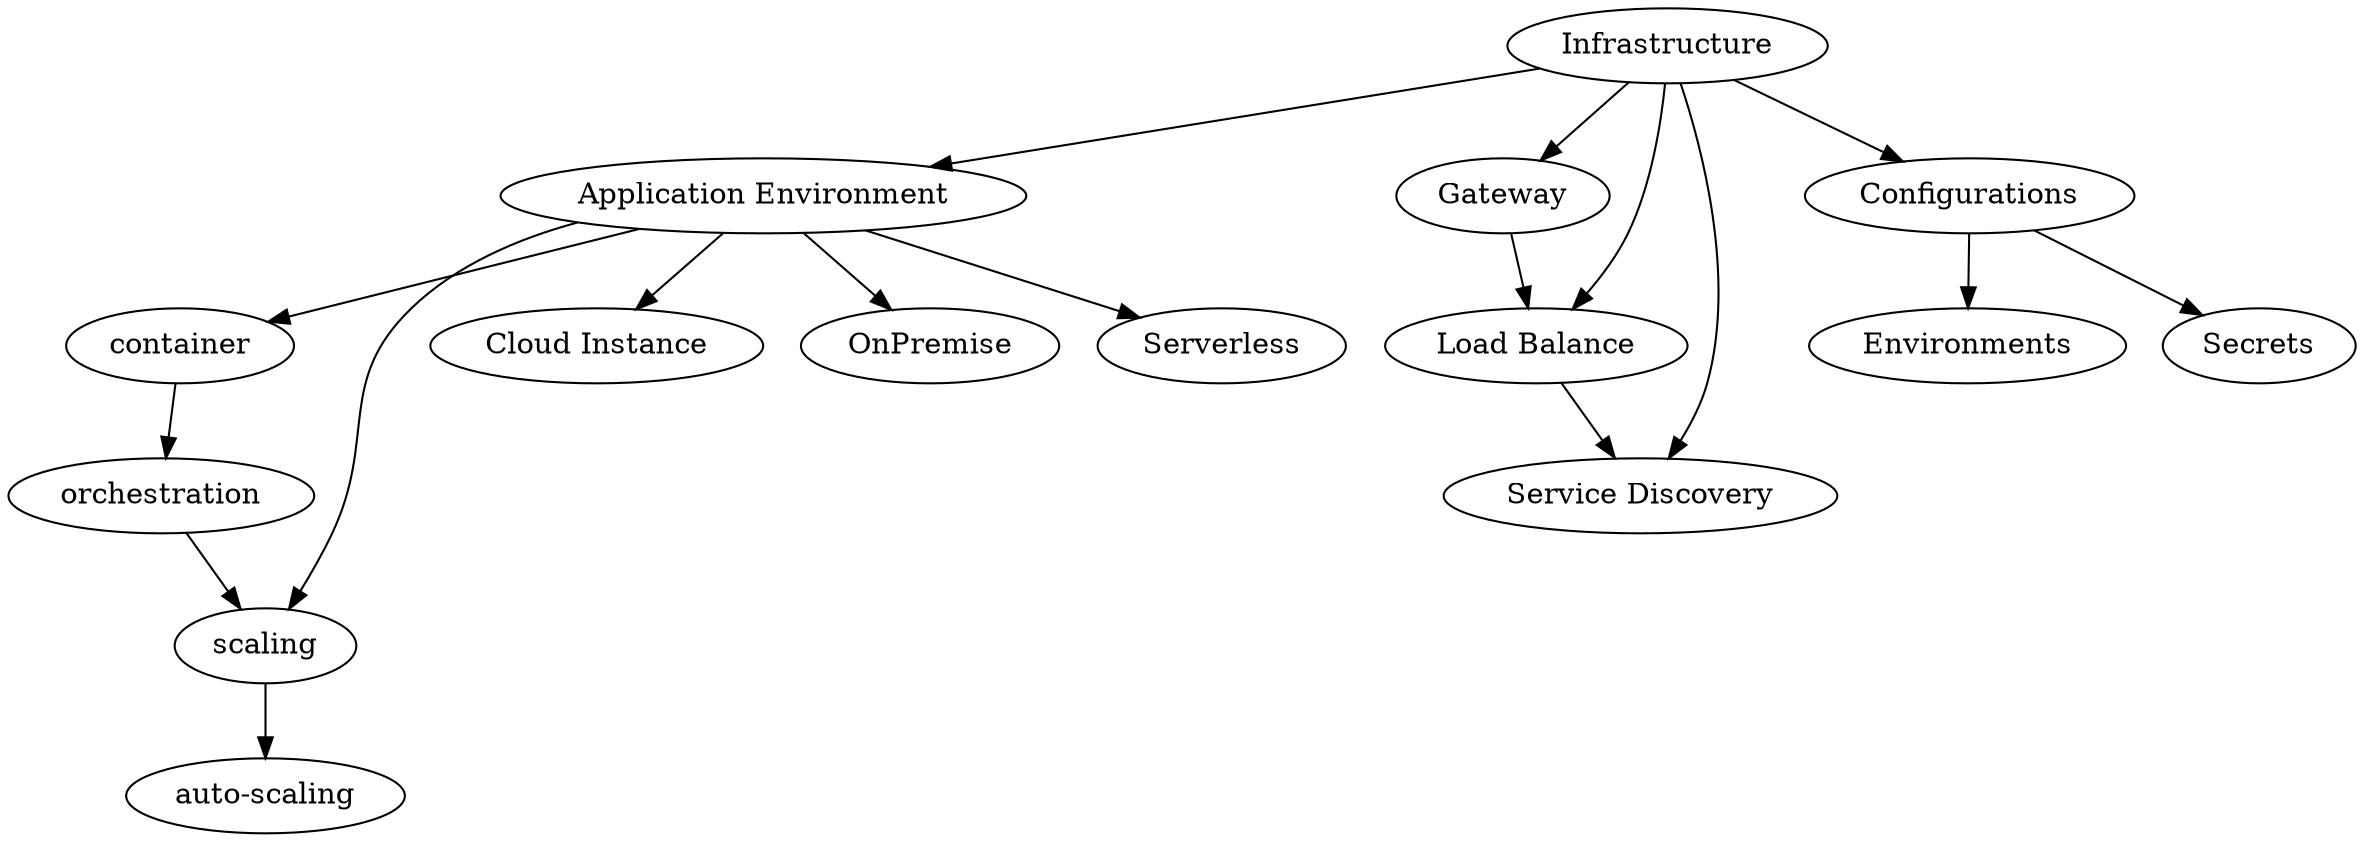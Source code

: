// Microservices Infrastructure Roadmap
digraph {
	infrastructure [label=Infrastructure]
	"application-environment" [label="Application Environment"]
	gateway [label=Gateway]
	"load-balance" [label="Load Balance"]
	"service-discovery" [label="Service Discovery"]
	configuration [label=Configurations]
	infrastructure -> "application-environment"
	infrastructure -> gateway
	infrastructure -> "load-balance"
	infrastructure -> "service-discovery"
	infrastructure -> configuration
	gateway -> "load-balance"
	"load-balance" -> "service-discovery"
	container [label=container]
	"application-environment" -> scaling
	"cloud-instance" [label="Cloud Instance"]
	"on-premise" [label=OnPremise]
	serveless [label=Serverless]
	"application-environment" -> container
	"application-environment" -> "cloud-instance"
	"application-environment" -> "on-premise"
	"application-environment" -> serveless
	container -> orchestration
	scaling -> "auto-scaling"
	orchestration -> scaling
	environment [label=Environments]
	secrets [label=Secrets]
	configuration -> environment
	configuration -> secrets
}
